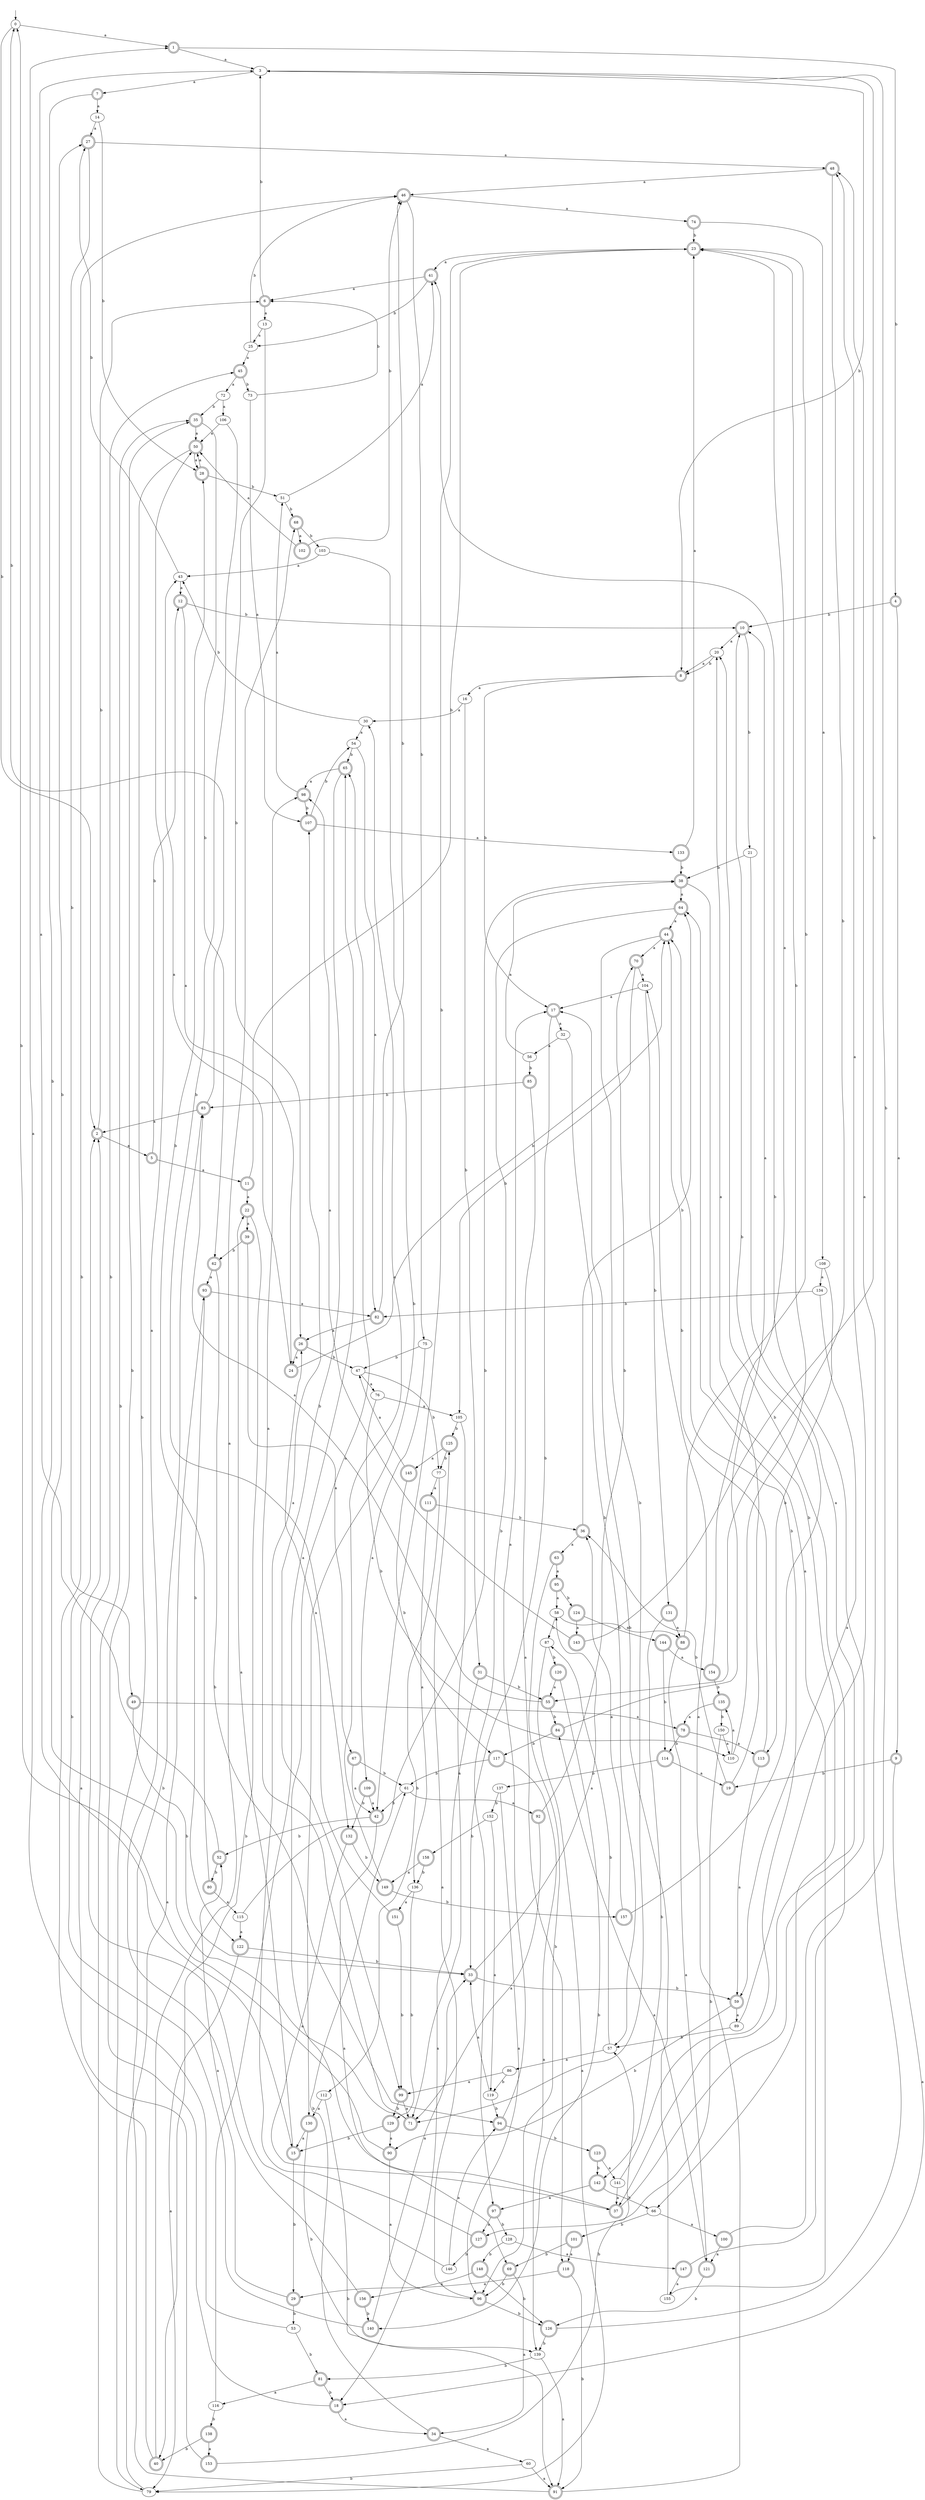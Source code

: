 digraph RandomDFA {
  __start0 [label="", shape=none];
  __start0 -> 0 [label=""];
  0 [shape=circle]
  0 -> 1 [label="a"]
  0 -> 2 [label="b"]
  1 [shape=doublecircle]
  1 -> 3 [label="a"]
  1 -> 4 [label="b"]
  2 [shape=doublecircle]
  2 -> 5 [label="a"]
  2 -> 6 [label="b"]
  3
  3 -> 7 [label="a"]
  3 -> 8 [label="b"]
  4 [shape=doublecircle]
  4 -> 9 [label="a"]
  4 -> 10 [label="b"]
  5 [shape=doublecircle]
  5 -> 11 [label="a"]
  5 -> 12 [label="b"]
  6 [shape=doublecircle]
  6 -> 13 [label="a"]
  6 -> 3 [label="b"]
  7 [shape=doublecircle]
  7 -> 14 [label="a"]
  7 -> 15 [label="b"]
  8 [shape=doublecircle]
  8 -> 16 [label="a"]
  8 -> 17 [label="b"]
  9 [shape=doublecircle]
  9 -> 18 [label="a"]
  9 -> 19 [label="b"]
  10 [shape=doublecircle]
  10 -> 20 [label="a"]
  10 -> 21 [label="b"]
  11 [shape=doublecircle]
  11 -> 22 [label="a"]
  11 -> 23 [label="b"]
  12 [shape=doublecircle]
  12 -> 24 [label="a"]
  12 -> 10 [label="b"]
  13
  13 -> 25 [label="a"]
  13 -> 26 [label="b"]
  14
  14 -> 27 [label="a"]
  14 -> 28 [label="b"]
  15 [shape=doublecircle]
  15 -> 22 [label="a"]
  15 -> 29 [label="b"]
  16
  16 -> 30 [label="a"]
  16 -> 31 [label="b"]
  17 [shape=doublecircle]
  17 -> 32 [label="a"]
  17 -> 33 [label="b"]
  18 [shape=doublecircle]
  18 -> 34 [label="a"]
  18 -> 35 [label="b"]
  19 [shape=doublecircle]
  19 -> 20 [label="a"]
  19 -> 36 [label="b"]
  20
  20 -> 8 [label="a"]
  20 -> 8 [label="b"]
  21
  21 -> 37 [label="a"]
  21 -> 38 [label="b"]
  22 [shape=doublecircle]
  22 -> 39 [label="a"]
  22 -> 40 [label="b"]
  23 [shape=doublecircle]
  23 -> 41 [label="a"]
  23 -> 42 [label="b"]
  24 [shape=doublecircle]
  24 -> 43 [label="a"]
  24 -> 44 [label="b"]
  25
  25 -> 45 [label="a"]
  25 -> 46 [label="b"]
  26 [shape=doublecircle]
  26 -> 24 [label="a"]
  26 -> 47 [label="b"]
  27 [shape=doublecircle]
  27 -> 48 [label="a"]
  27 -> 49 [label="b"]
  28 [shape=doublecircle]
  28 -> 50 [label="a"]
  28 -> 51 [label="b"]
  29 [shape=doublecircle]
  29 -> 52 [label="a"]
  29 -> 53 [label="b"]
  30
  30 -> 54 [label="a"]
  30 -> 43 [label="b"]
  31 [shape=doublecircle]
  31 -> 18 [label="a"]
  31 -> 55 [label="b"]
  32
  32 -> 56 [label="a"]
  32 -> 57 [label="b"]
  33 [shape=doublecircle]
  33 -> 58 [label="a"]
  33 -> 59 [label="b"]
  34 [shape=doublecircle]
  34 -> 60 [label="a"]
  34 -> 61 [label="b"]
  35 [shape=doublecircle]
  35 -> 50 [label="a"]
  35 -> 62 [label="b"]
  36 [shape=doublecircle]
  36 -> 63 [label="a"]
  36 -> 64 [label="b"]
  37 [shape=doublecircle]
  37 -> 65 [label="a"]
  37 -> 41 [label="b"]
  38 [shape=doublecircle]
  38 -> 64 [label="a"]
  38 -> 66 [label="b"]
  39 [shape=doublecircle]
  39 -> 67 [label="a"]
  39 -> 62 [label="b"]
  40 [shape=doublecircle]
  40 -> 68 [label="a"]
  40 -> 46 [label="b"]
  41 [shape=doublecircle]
  41 -> 6 [label="a"]
  41 -> 25 [label="b"]
  42 [shape=doublecircle]
  42 -> 69 [label="a"]
  42 -> 52 [label="b"]
  43
  43 -> 12 [label="a"]
  43 -> 27 [label="b"]
  44 [shape=doublecircle]
  44 -> 70 [label="a"]
  44 -> 71 [label="b"]
  45 [shape=doublecircle]
  45 -> 72 [label="a"]
  45 -> 73 [label="b"]
  46 [shape=doublecircle]
  46 -> 74 [label="a"]
  46 -> 75 [label="b"]
  47
  47 -> 76 [label="a"]
  47 -> 77 [label="b"]
  48 [shape=doublecircle]
  48 -> 46 [label="a"]
  48 -> 55 [label="b"]
  49 [shape=doublecircle]
  49 -> 78 [label="a"]
  49 -> 33 [label="b"]
  50 [shape=doublecircle]
  50 -> 28 [label="a"]
  50 -> 79 [label="b"]
  51
  51 -> 41 [label="a"]
  51 -> 68 [label="b"]
  52 [shape=doublecircle]
  52 -> 3 [label="a"]
  52 -> 80 [label="b"]
  53
  53 -> 1 [label="a"]
  53 -> 81 [label="b"]
  54
  54 -> 82 [label="a"]
  54 -> 65 [label="b"]
  55 [shape=doublecircle]
  55 -> 83 [label="a"]
  55 -> 84 [label="b"]
  56
  56 -> 38 [label="a"]
  56 -> 85 [label="b"]
  57
  57 -> 86 [label="a"]
  57 -> 87 [label="b"]
  58
  58 -> 88 [label="a"]
  58 -> 87 [label="b"]
  59 [shape=doublecircle]
  59 -> 89 [label="a"]
  59 -> 90 [label="b"]
  60
  60 -> 91 [label="a"]
  60 -> 79 [label="b"]
  61
  61 -> 92 [label="a"]
  61 -> 42 [label="b"]
  62 [shape=doublecircle]
  62 -> 93 [label="a"]
  62 -> 94 [label="b"]
  63 [shape=doublecircle]
  63 -> 95 [label="a"]
  63 -> 96 [label="b"]
  64 [shape=doublecircle]
  64 -> 44 [label="a"]
  64 -> 97 [label="b"]
  65 [shape=doublecircle]
  65 -> 98 [label="a"]
  65 -> 99 [label="b"]
  66
  66 -> 100 [label="a"]
  66 -> 101 [label="b"]
  67 [shape=doublecircle]
  67 -> 42 [label="a"]
  67 -> 61 [label="b"]
  68 [shape=doublecircle]
  68 -> 102 [label="a"]
  68 -> 103 [label="b"]
  69 [shape=doublecircle]
  69 -> 34 [label="a"]
  69 -> 96 [label="b"]
  70 [shape=doublecircle]
  70 -> 104 [label="a"]
  70 -> 105 [label="b"]
  71 [shape=doublecircle]
  71 -> 98 [label="a"]
  71 -> 27 [label="b"]
  72
  72 -> 106 [label="a"]
  72 -> 35 [label="b"]
  73
  73 -> 107 [label="a"]
  73 -> 6 [label="b"]
  74 [shape=doublecircle]
  74 -> 108 [label="a"]
  74 -> 23 [label="b"]
  75
  75 -> 109 [label="a"]
  75 -> 47 [label="b"]
  76
  76 -> 105 [label="a"]
  76 -> 110 [label="b"]
  77
  77 -> 111 [label="a"]
  77 -> 112 [label="b"]
  78 [shape=doublecircle]
  78 -> 113 [label="a"]
  78 -> 114 [label="b"]
  79
  79 -> 93 [label="a"]
  79 -> 35 [label="b"]
  80 [shape=doublecircle]
  80 -> 115 [label="a"]
  80 -> 28 [label="b"]
  81 [shape=doublecircle]
  81 -> 116 [label="a"]
  81 -> 18 [label="b"]
  82 [shape=doublecircle]
  82 -> 26 [label="a"]
  82 -> 46 [label="b"]
  83 [shape=doublecircle]
  83 -> 2 [label="a"]
  83 -> 0 [label="b"]
  84 [shape=doublecircle]
  84 -> 10 [label="a"]
  84 -> 117 [label="b"]
  85 [shape=doublecircle]
  85 -> 118 [label="a"]
  85 -> 83 [label="b"]
  86
  86 -> 99 [label="a"]
  86 -> 119 [label="b"]
  87
  87 -> 79 [label="a"]
  87 -> 120 [label="b"]
  88 [shape=doublecircle]
  88 -> 121 [label="a"]
  88 -> 23 [label="b"]
  89
  89 -> 48 [label="a"]
  89 -> 57 [label="b"]
  90 [shape=doublecircle]
  90 -> 96 [label="a"]
  90 -> 0 [label="b"]
  91 [shape=doublecircle]
  91 -> 104 [label="a"]
  91 -> 83 [label="b"]
  92 [shape=doublecircle]
  92 -> 71 [label="a"]
  92 -> 70 [label="b"]
  93 [shape=doublecircle]
  93 -> 82 [label="a"]
  93 -> 122 [label="b"]
  94 [shape=doublecircle]
  94 -> 17 [label="a"]
  94 -> 123 [label="b"]
  95 [shape=doublecircle]
  95 -> 58 [label="a"]
  95 -> 124 [label="b"]
  96 [shape=doublecircle]
  96 -> 125 [label="a"]
  96 -> 126 [label="b"]
  97 [shape=doublecircle]
  97 -> 127 [label="a"]
  97 -> 128 [label="b"]
  98 [shape=doublecircle]
  98 -> 51 [label="a"]
  98 -> 107 [label="b"]
  99 [shape=doublecircle]
  99 -> 71 [label="a"]
  99 -> 129 [label="b"]
  100 [shape=doublecircle]
  100 -> 121 [label="a"]
  100 -> 3 [label="b"]
  101 [shape=doublecircle]
  101 -> 118 [label="a"]
  101 -> 69 [label="b"]
  102 [shape=doublecircle]
  102 -> 50 [label="a"]
  102 -> 46 [label="b"]
  103
  103 -> 43 [label="a"]
  103 -> 130 [label="b"]
  104
  104 -> 17 [label="a"]
  104 -> 131 [label="b"]
  105
  105 -> 71 [label="a"]
  105 -> 125 [label="b"]
  106
  106 -> 50 [label="a"]
  106 -> 132 [label="b"]
  107 [shape=doublecircle]
  107 -> 133 [label="a"]
  107 -> 54 [label="b"]
  108
  108 -> 134 [label="a"]
  108 -> 113 [label="b"]
  109 [shape=doublecircle]
  109 -> 42 [label="a"]
  109 -> 132 [label="b"]
  110
  110 -> 135 [label="a"]
  110 -> 23 [label="b"]
  111 [shape=doublecircle]
  111 -> 136 [label="a"]
  111 -> 36 [label="b"]
  112
  112 -> 130 [label="a"]
  112 -> 91 [label="b"]
  113 [shape=doublecircle]
  113 -> 59 [label="a"]
  113 -> 44 [label="b"]
  114 [shape=doublecircle]
  114 -> 19 [label="a"]
  114 -> 137 [label="b"]
  115
  115 -> 122 [label="a"]
  115 -> 38 [label="b"]
  116
  116 -> 65 [label="a"]
  116 -> 138 [label="b"]
  117 [shape=doublecircle]
  117 -> 139 [label="a"]
  117 -> 61 [label="b"]
  118 [shape=doublecircle]
  118 -> 29 [label="a"]
  118 -> 91 [label="b"]
  119
  119 -> 33 [label="a"]
  119 -> 94 [label="b"]
  120 [shape=doublecircle]
  120 -> 55 [label="a"]
  120 -> 140 [label="b"]
  121 [shape=doublecircle]
  121 -> 84 [label="a"]
  121 -> 126 [label="b"]
  122 [shape=doublecircle]
  122 -> 79 [label="a"]
  122 -> 33 [label="b"]
  123 [shape=doublecircle]
  123 -> 141 [label="a"]
  123 -> 142 [label="b"]
  124 [shape=doublecircle]
  124 -> 143 [label="a"]
  124 -> 144 [label="b"]
  125 [shape=doublecircle]
  125 -> 145 [label="a"]
  125 -> 77 [label="b"]
  126 [shape=doublecircle]
  126 -> 48 [label="a"]
  126 -> 139 [label="b"]
  127 [shape=doublecircle]
  127 -> 107 [label="a"]
  127 -> 146 [label="b"]
  128
  128 -> 147 [label="a"]
  128 -> 148 [label="b"]
  129 [shape=doublecircle]
  129 -> 90 [label="a"]
  129 -> 15 [label="b"]
  130 [shape=doublecircle]
  130 -> 15 [label="a"]
  130 -> 139 [label="b"]
  131 [shape=doublecircle]
  131 -> 88 [label="a"]
  131 -> 142 [label="b"]
  132 [shape=doublecircle]
  132 -> 37 [label="a"]
  132 -> 149 [label="b"]
  133 [shape=doublecircle]
  133 -> 23 [label="a"]
  133 -> 38 [label="b"]
  134
  134 -> 59 [label="a"]
  134 -> 82 [label="b"]
  135 [shape=doublecircle]
  135 -> 78 [label="a"]
  135 -> 150 [label="b"]
  136
  136 -> 151 [label="a"]
  136 -> 129 [label="b"]
  137
  137 -> 96 [label="a"]
  137 -> 152 [label="b"]
  138 [shape=doublecircle]
  138 -> 153 [label="a"]
  138 -> 40 [label="b"]
  139
  139 -> 91 [label="a"]
  139 -> 81 [label="b"]
  140 [shape=doublecircle]
  140 -> 33 [label="a"]
  140 -> 2 [label="b"]
  141
  141 -> 37 [label="a"]
  141 -> 44 [label="b"]
  142 [shape=doublecircle]
  142 -> 97 [label="a"]
  142 -> 66 [label="b"]
  143 [shape=doublecircle]
  143 -> 98 [label="a"]
  143 -> 3 [label="b"]
  144 [shape=doublecircle]
  144 -> 154 [label="a"]
  144 -> 114 [label="b"]
  145 [shape=doublecircle]
  145 -> 47 [label="a"]
  145 -> 117 [label="b"]
  146
  146 -> 94 [label="a"]
  146 -> 45 [label="b"]
  147 [shape=doublecircle]
  147 -> 155 [label="a"]
  147 -> 20 [label="b"]
  148 [shape=doublecircle]
  148 -> 156 [label="a"]
  148 -> 126 [label="b"]
  149 [shape=doublecircle]
  149 -> 30 [label="a"]
  149 -> 157 [label="b"]
  150
  150 -> 110 [label="a"]
  150 -> 127 [label="b"]
  151 [shape=doublecircle]
  151 -> 26 [label="a"]
  151 -> 99 [label="b"]
  152
  152 -> 119 [label="a"]
  152 -> 158 [label="b"]
  153 [shape=doublecircle]
  153 -> 2 [label="a"]
  153 -> 57 [label="b"]
  154 [shape=doublecircle]
  154 -> 23 [label="a"]
  154 -> 135 [label="b"]
  155
  155 -> 64 [label="a"]
  155 -> 17 [label="b"]
  156 [shape=doublecircle]
  156 -> 50 [label="a"]
  156 -> 140 [label="b"]
  157 [shape=doublecircle]
  157 -> 36 [label="a"]
  157 -> 10 [label="b"]
  158 [shape=doublecircle]
  158 -> 149 [label="a"]
  158 -> 136 [label="b"]
}
